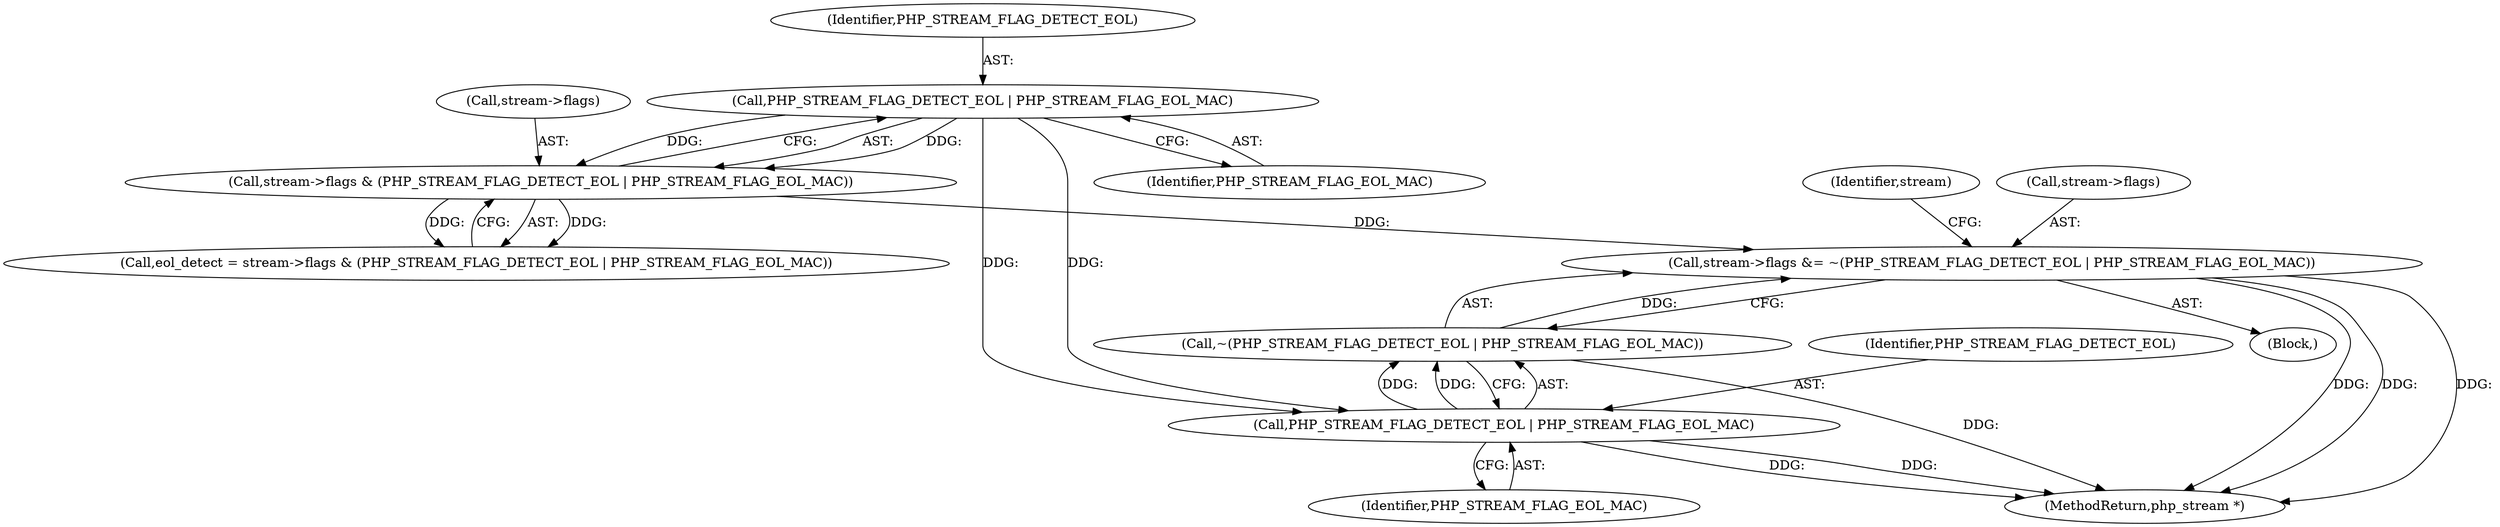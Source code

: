 digraph "0_php-src_523f230c831d7b33353203fa34aee4e92ac12bba@pointer" {
"1001113" [label="(Call,stream->flags &= ~(PHP_STREAM_FLAG_DETECT_EOL | PHP_STREAM_FLAG_EOL_MAC))"];
"1001106" [label="(Call,stream->flags & (PHP_STREAM_FLAG_DETECT_EOL | PHP_STREAM_FLAG_EOL_MAC))"];
"1001110" [label="(Call,PHP_STREAM_FLAG_DETECT_EOL | PHP_STREAM_FLAG_EOL_MAC)"];
"1001117" [label="(Call,~(PHP_STREAM_FLAG_DETECT_EOL | PHP_STREAM_FLAG_EOL_MAC))"];
"1001118" [label="(Call,PHP_STREAM_FLAG_DETECT_EOL | PHP_STREAM_FLAG_EOL_MAC)"];
"1001106" [label="(Call,stream->flags & (PHP_STREAM_FLAG_DETECT_EOL | PHP_STREAM_FLAG_EOL_MAC))"];
"1001111" [label="(Identifier,PHP_STREAM_FLAG_DETECT_EOL)"];
"1001104" [label="(Call,eol_detect = stream->flags & (PHP_STREAM_FLAG_DETECT_EOL | PHP_STREAM_FLAG_EOL_MAC))"];
"1001117" [label="(Call,~(PHP_STREAM_FLAG_DETECT_EOL | PHP_STREAM_FLAG_EOL_MAC))"];
"1001118" [label="(Call,PHP_STREAM_FLAG_DETECT_EOL | PHP_STREAM_FLAG_EOL_MAC)"];
"1001107" [label="(Call,stream->flags)"];
"1001120" [label="(Identifier,PHP_STREAM_FLAG_EOL_MAC)"];
"1003233" [label="(MethodReturn,php_stream *)"];
"1001113" [label="(Call,stream->flags &= ~(PHP_STREAM_FLAG_DETECT_EOL | PHP_STREAM_FLAG_EOL_MAC))"];
"1001122" [label="(Identifier,stream)"];
"1000161" [label="(Block,)"];
"1001114" [label="(Call,stream->flags)"];
"1001119" [label="(Identifier,PHP_STREAM_FLAG_DETECT_EOL)"];
"1001110" [label="(Call,PHP_STREAM_FLAG_DETECT_EOL | PHP_STREAM_FLAG_EOL_MAC)"];
"1001112" [label="(Identifier,PHP_STREAM_FLAG_EOL_MAC)"];
"1001113" -> "1000161"  [label="AST: "];
"1001113" -> "1001117"  [label="CFG: "];
"1001114" -> "1001113"  [label="AST: "];
"1001117" -> "1001113"  [label="AST: "];
"1001122" -> "1001113"  [label="CFG: "];
"1001113" -> "1003233"  [label="DDG: "];
"1001113" -> "1003233"  [label="DDG: "];
"1001113" -> "1003233"  [label="DDG: "];
"1001106" -> "1001113"  [label="DDG: "];
"1001117" -> "1001113"  [label="DDG: "];
"1001106" -> "1001104"  [label="AST: "];
"1001106" -> "1001110"  [label="CFG: "];
"1001107" -> "1001106"  [label="AST: "];
"1001110" -> "1001106"  [label="AST: "];
"1001104" -> "1001106"  [label="CFG: "];
"1001106" -> "1001104"  [label="DDG: "];
"1001106" -> "1001104"  [label="DDG: "];
"1001110" -> "1001106"  [label="DDG: "];
"1001110" -> "1001106"  [label="DDG: "];
"1001110" -> "1001112"  [label="CFG: "];
"1001111" -> "1001110"  [label="AST: "];
"1001112" -> "1001110"  [label="AST: "];
"1001110" -> "1001118"  [label="DDG: "];
"1001110" -> "1001118"  [label="DDG: "];
"1001117" -> "1001118"  [label="CFG: "];
"1001118" -> "1001117"  [label="AST: "];
"1001117" -> "1003233"  [label="DDG: "];
"1001118" -> "1001117"  [label="DDG: "];
"1001118" -> "1001117"  [label="DDG: "];
"1001118" -> "1001120"  [label="CFG: "];
"1001119" -> "1001118"  [label="AST: "];
"1001120" -> "1001118"  [label="AST: "];
"1001118" -> "1003233"  [label="DDG: "];
"1001118" -> "1003233"  [label="DDG: "];
}
